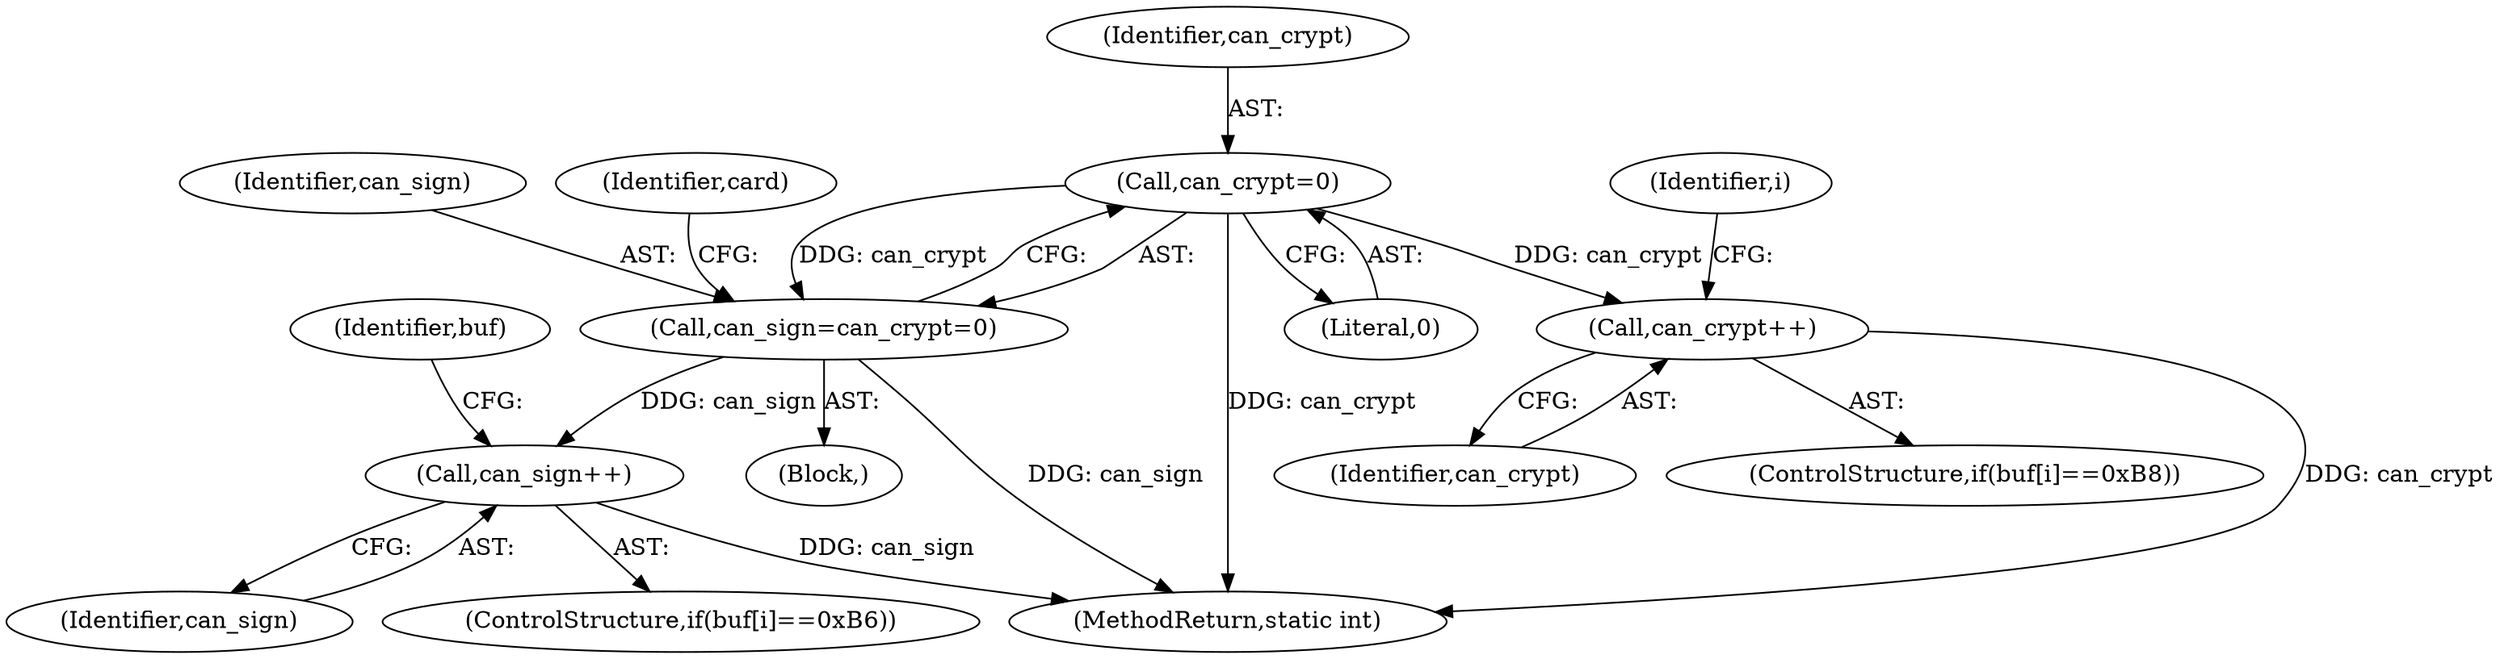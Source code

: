 digraph "0_OpenSC_8fe377e93b4b56060e5bbfb6f3142ceaeca744fa_20@API" {
"1000210" [label="(Call,can_crypt=0)"];
"1000208" [label="(Call,can_sign=can_crypt=0)"];
"1000381" [label="(Call,can_sign++)"];
"1000389" [label="(Call,can_crypt++)"];
"1000209" [label="(Identifier,can_sign)"];
"1000383" [label="(ControlStructure,if(buf[i]==0xB8))"];
"1000390" [label="(Identifier,can_crypt)"];
"1000496" [label="(MethodReturn,static int)"];
"1000212" [label="(Literal,0)"];
"1000381" [label="(Call,can_sign++)"];
"1000375" [label="(ControlStructure,if(buf[i]==0xB6))"];
"1000208" [label="(Call,can_sign=can_crypt=0)"];
"1000216" [label="(Identifier,card)"];
"1000382" [label="(Identifier,can_sign)"];
"1000386" [label="(Identifier,buf)"];
"1000366" [label="(Identifier,i)"];
"1000211" [label="(Identifier,can_crypt)"];
"1000108" [label="(Block,)"];
"1000389" [label="(Call,can_crypt++)"];
"1000210" [label="(Call,can_crypt=0)"];
"1000210" -> "1000208"  [label="AST: "];
"1000210" -> "1000212"  [label="CFG: "];
"1000211" -> "1000210"  [label="AST: "];
"1000212" -> "1000210"  [label="AST: "];
"1000208" -> "1000210"  [label="CFG: "];
"1000210" -> "1000496"  [label="DDG: can_crypt"];
"1000210" -> "1000208"  [label="DDG: can_crypt"];
"1000210" -> "1000389"  [label="DDG: can_crypt"];
"1000208" -> "1000108"  [label="AST: "];
"1000209" -> "1000208"  [label="AST: "];
"1000216" -> "1000208"  [label="CFG: "];
"1000208" -> "1000496"  [label="DDG: can_sign"];
"1000208" -> "1000381"  [label="DDG: can_sign"];
"1000381" -> "1000375"  [label="AST: "];
"1000381" -> "1000382"  [label="CFG: "];
"1000382" -> "1000381"  [label="AST: "];
"1000386" -> "1000381"  [label="CFG: "];
"1000381" -> "1000496"  [label="DDG: can_sign"];
"1000389" -> "1000383"  [label="AST: "];
"1000389" -> "1000390"  [label="CFG: "];
"1000390" -> "1000389"  [label="AST: "];
"1000366" -> "1000389"  [label="CFG: "];
"1000389" -> "1000496"  [label="DDG: can_crypt"];
}
